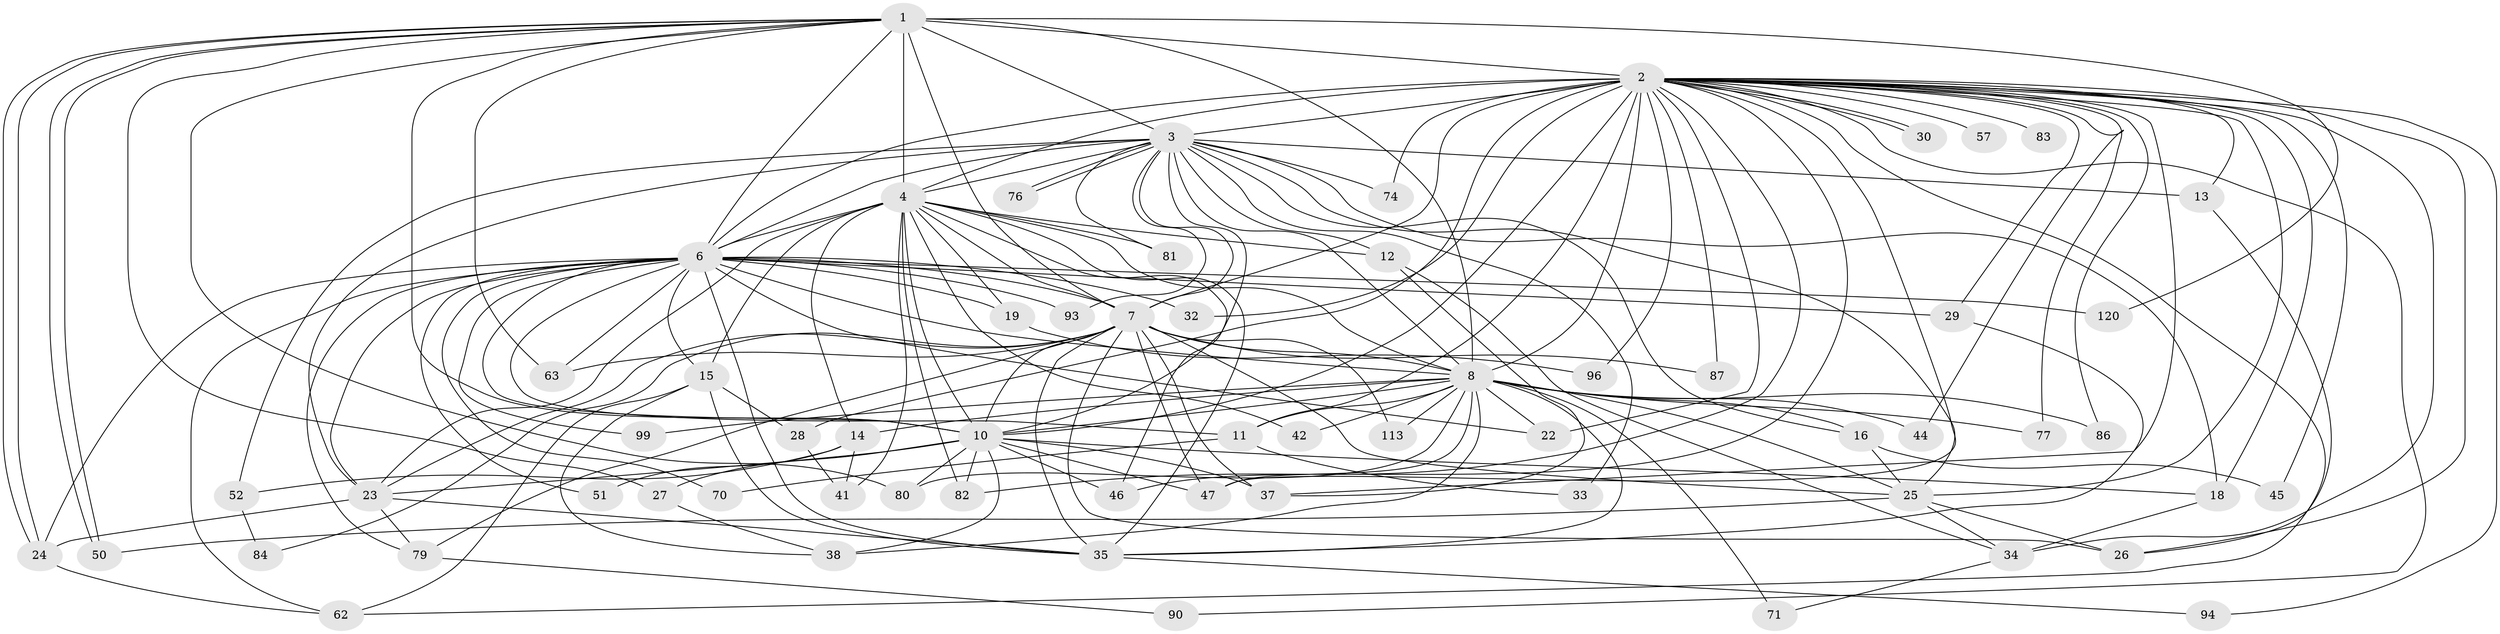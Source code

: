 // original degree distribution, {20: 0.015873015873015872, 33: 0.007936507936507936, 24: 0.015873015873015872, 26: 0.007936507936507936, 25: 0.007936507936507936, 21: 0.007936507936507936, 28: 0.007936507936507936, 12: 0.007936507936507936, 6: 0.031746031746031744, 4: 0.07936507936507936, 3: 0.18253968253968253, 5: 0.031746031746031744, 10: 0.007936507936507936, 2: 0.5714285714285714, 7: 0.015873015873015872}
// Generated by graph-tools (version 1.1) at 2025/14/03/09/25 04:14:18]
// undirected, 63 vertices, 171 edges
graph export_dot {
graph [start="1"]
  node [color=gray90,style=filled];
  1 [super="+31"];
  2 [super="+53+17+5"];
  3;
  4 [super="+60+65"];
  6 [super="+21+9+78"];
  7;
  8 [super="+20"];
  10 [super="+69+118+124+112"];
  11 [super="+59"];
  12;
  13;
  14;
  15;
  16;
  18 [super="+39+104"];
  19;
  22 [super="+49"];
  23 [super="+43"];
  24;
  25 [super="+111+119+105+92"];
  26 [super="+73"];
  27;
  28;
  29 [super="+103"];
  30;
  32;
  33;
  34;
  35 [super="+64+54+95"];
  37 [super="+107+68+40"];
  38 [super="+55"];
  41 [super="+61"];
  42;
  44;
  45;
  46 [super="+109"];
  47 [super="+108+97"];
  50 [super="+91"];
  51;
  52;
  57;
  62 [super="+117+126"];
  63 [super="+72"];
  70;
  71;
  74;
  76;
  77;
  79 [super="+85"];
  80 [super="+100"];
  81;
  82 [super="+114"];
  83;
  84;
  86;
  87;
  90;
  93;
  94;
  96;
  99;
  113;
  120;
  1 -- 2 [weight=3];
  1 -- 3;
  1 -- 4 [weight=3];
  1 -- 6 [weight=2];
  1 -- 7;
  1 -- 8 [weight=2];
  1 -- 10;
  1 -- 24;
  1 -- 24;
  1 -- 27;
  1 -- 50;
  1 -- 50;
  1 -- 63;
  1 -- 80;
  1 -- 120;
  2 -- 3 [weight=4];
  2 -- 4 [weight=3];
  2 -- 6 [weight=6];
  2 -- 7 [weight=2];
  2 -- 8 [weight=2];
  2 -- 10 [weight=3];
  2 -- 13;
  2 -- 26;
  2 -- 28;
  2 -- 29;
  2 -- 30;
  2 -- 30;
  2 -- 34 [weight=2];
  2 -- 44;
  2 -- 45;
  2 -- 46;
  2 -- 47;
  2 -- 62;
  2 -- 74;
  2 -- 82;
  2 -- 83 [weight=2];
  2 -- 96;
  2 -- 18 [weight=2];
  2 -- 32;
  2 -- 77;
  2 -- 25;
  2 -- 90;
  2 -- 11;
  2 -- 22;
  2 -- 86;
  2 -- 87;
  2 -- 94;
  2 -- 37;
  2 -- 57;
  3 -- 4;
  3 -- 6 [weight=2];
  3 -- 7;
  3 -- 8;
  3 -- 10;
  3 -- 12;
  3 -- 13;
  3 -- 16;
  3 -- 18;
  3 -- 33;
  3 -- 52;
  3 -- 74;
  3 -- 76;
  3 -- 76;
  3 -- 81;
  3 -- 93;
  3 -- 25;
  3 -- 23;
  4 -- 6 [weight=2];
  4 -- 7;
  4 -- 8;
  4 -- 10 [weight=4];
  4 -- 12;
  4 -- 14;
  4 -- 15;
  4 -- 19;
  4 -- 35;
  4 -- 42;
  4 -- 46;
  4 -- 81;
  4 -- 82;
  4 -- 41;
  4 -- 23;
  6 -- 7 [weight=2];
  6 -- 8 [weight=6];
  6 -- 10 [weight=2];
  6 -- 15;
  6 -- 19;
  6 -- 29;
  6 -- 32;
  6 -- 51;
  6 -- 70;
  6 -- 79;
  6 -- 93;
  6 -- 99;
  6 -- 120;
  6 -- 62;
  6 -- 35;
  6 -- 11;
  6 -- 22;
  6 -- 24;
  6 -- 63;
  6 -- 23;
  7 -- 8;
  7 -- 10 [weight=2];
  7 -- 23;
  7 -- 37;
  7 -- 79;
  7 -- 84;
  7 -- 87;
  7 -- 113;
  7 -- 25;
  7 -- 63;
  7 -- 26;
  7 -- 47;
  7 -- 35;
  8 -- 10;
  8 -- 11 [weight=2];
  8 -- 14;
  8 -- 16;
  8 -- 22;
  8 -- 25;
  8 -- 35;
  8 -- 42;
  8 -- 44;
  8 -- 47;
  8 -- 71;
  8 -- 77;
  8 -- 80 [weight=2];
  8 -- 86;
  8 -- 99;
  8 -- 113;
  8 -- 38;
  10 -- 18;
  10 -- 23;
  10 -- 27;
  10 -- 38;
  10 -- 82;
  10 -- 46;
  10 -- 37 [weight=2];
  10 -- 47;
  10 -- 80;
  11 -- 33;
  11 -- 70;
  12 -- 34;
  12 -- 37;
  13 -- 26;
  14 -- 41;
  14 -- 51;
  14 -- 52;
  15 -- 28;
  15 -- 38;
  15 -- 62;
  15 -- 35;
  16 -- 25;
  16 -- 45;
  18 -- 34;
  19 -- 96;
  23 -- 79;
  23 -- 35;
  23 -- 24;
  24 -- 62;
  25 -- 34;
  25 -- 50;
  25 -- 26;
  27 -- 38;
  28 -- 41;
  29 -- 35;
  34 -- 71;
  35 -- 94;
  52 -- 84;
  79 -- 90;
}
